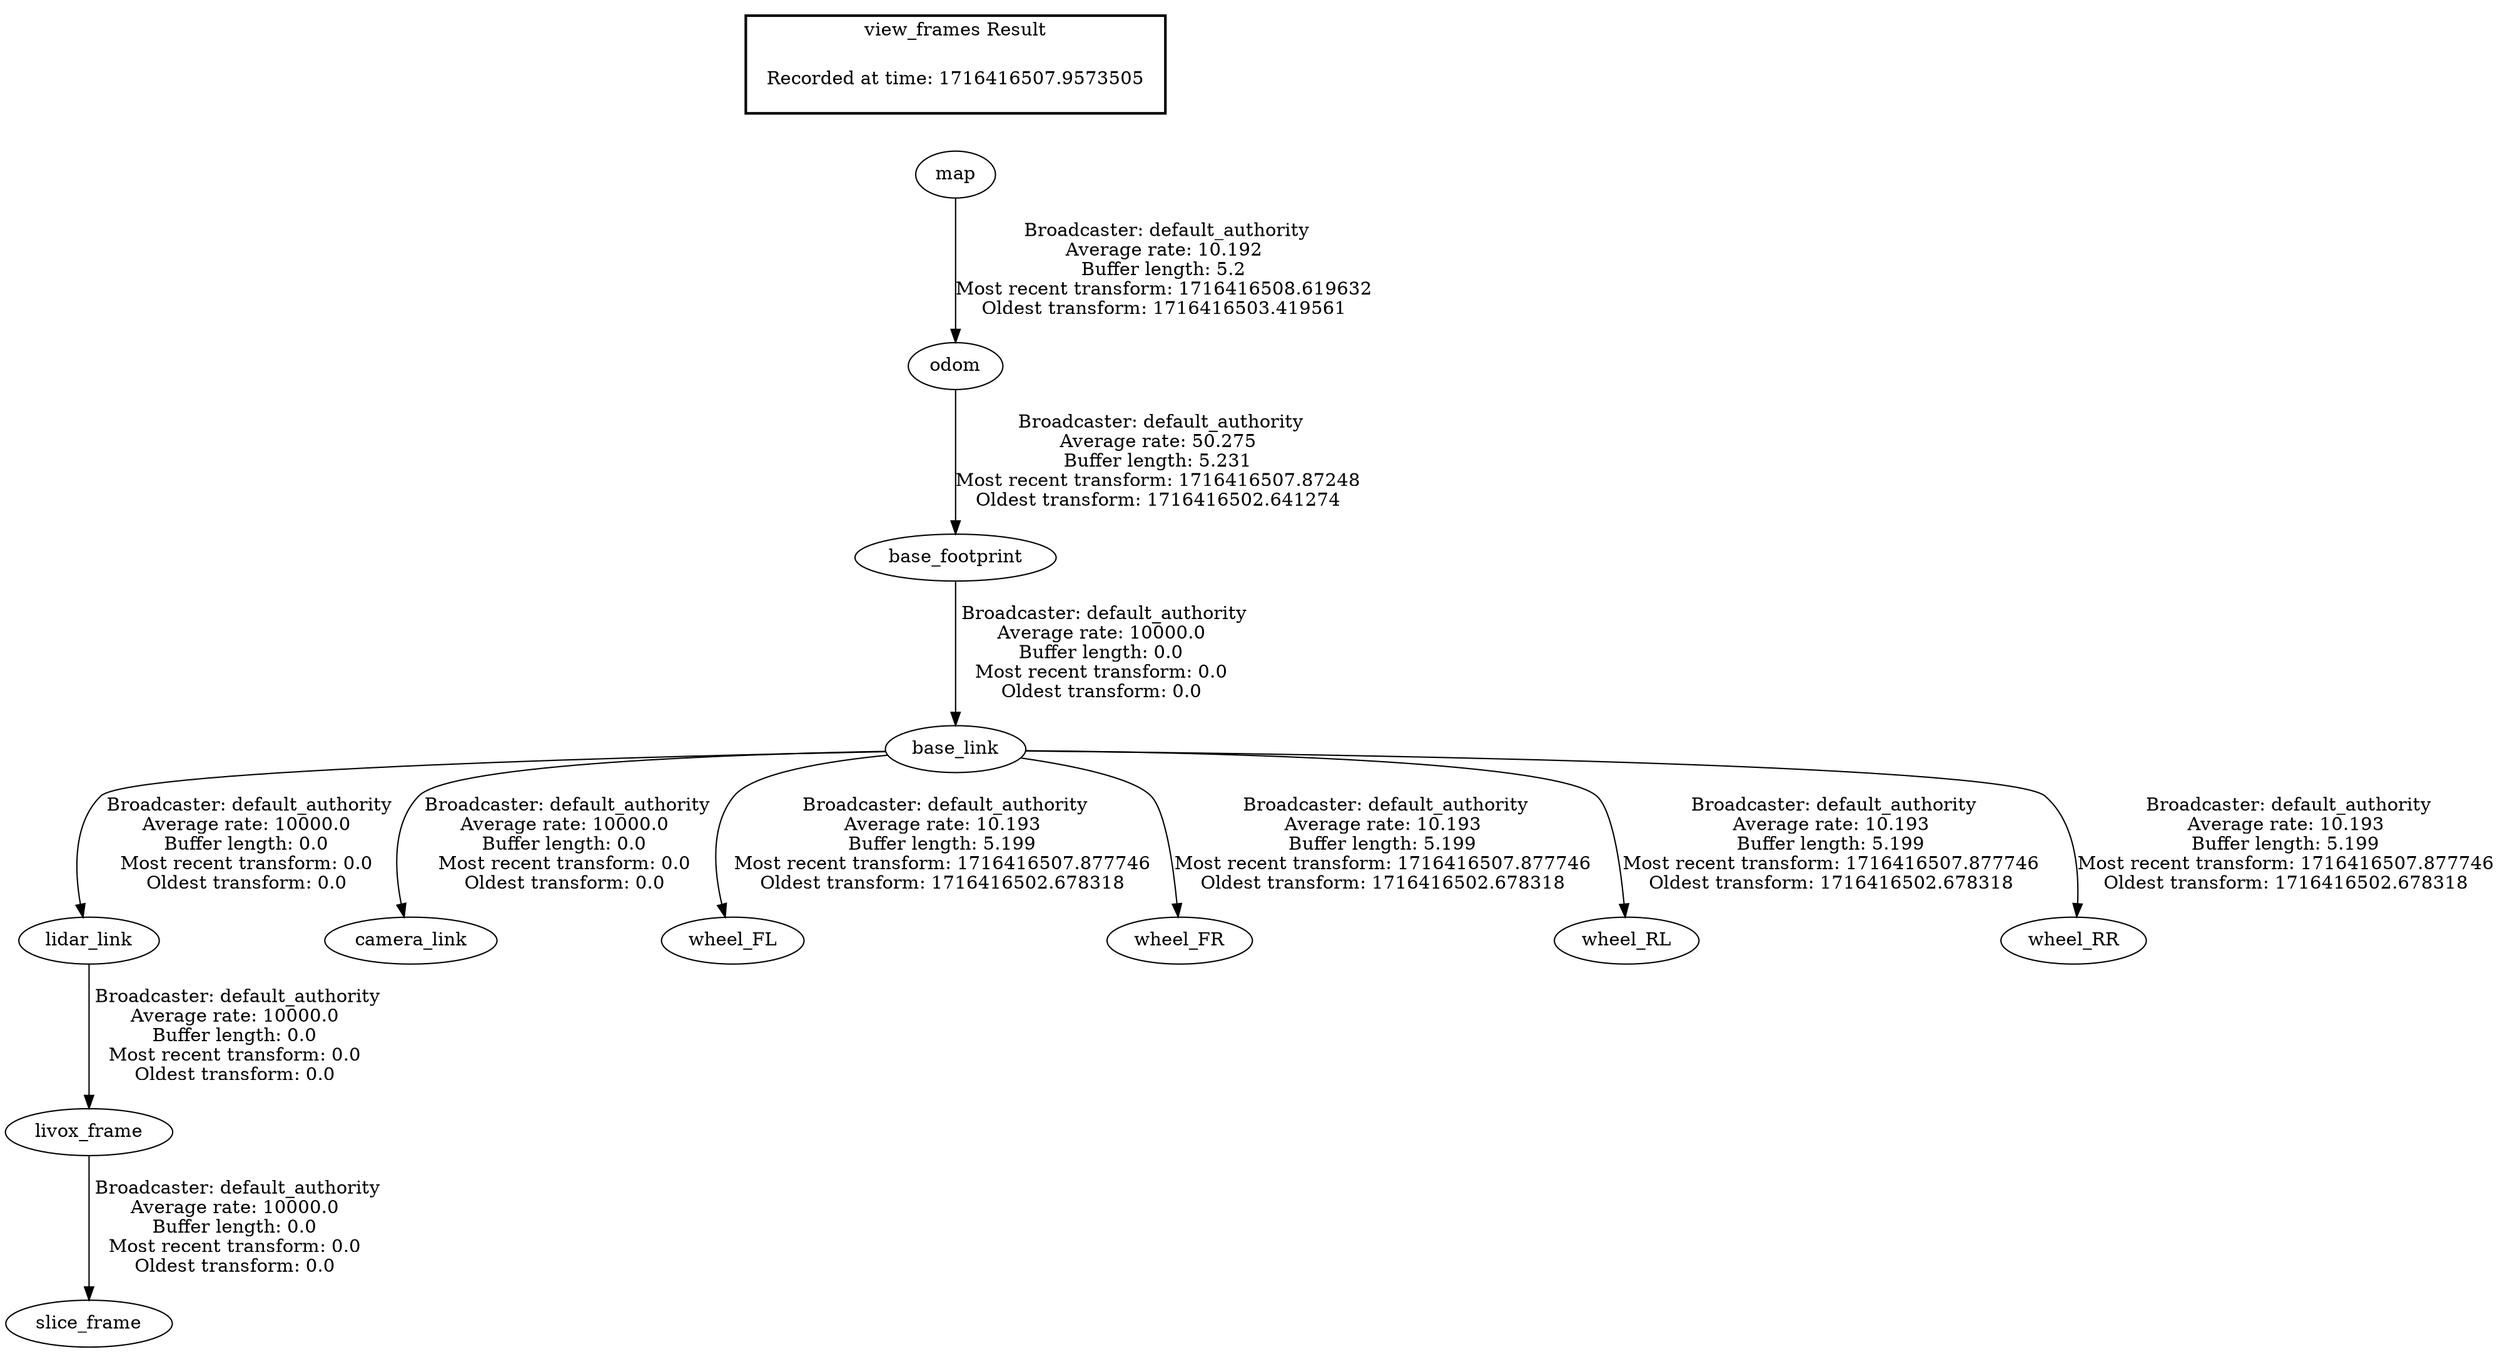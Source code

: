 digraph G {
"odom" -> "base_footprint"[label=" Broadcaster: default_authority\nAverage rate: 50.275\nBuffer length: 5.231\nMost recent transform: 1716416507.87248\nOldest transform: 1716416502.641274\n"];
"map" -> "odom"[label=" Broadcaster: default_authority\nAverage rate: 10.192\nBuffer length: 5.2\nMost recent transform: 1716416508.619632\nOldest transform: 1716416503.419561\n"];
"lidar_link" -> "livox_frame"[label=" Broadcaster: default_authority\nAverage rate: 10000.0\nBuffer length: 0.0\nMost recent transform: 0.0\nOldest transform: 0.0\n"];
"base_link" -> "lidar_link"[label=" Broadcaster: default_authority\nAverage rate: 10000.0\nBuffer length: 0.0\nMost recent transform: 0.0\nOldest transform: 0.0\n"];
"livox_frame" -> "slice_frame"[label=" Broadcaster: default_authority\nAverage rate: 10000.0\nBuffer length: 0.0\nMost recent transform: 0.0\nOldest transform: 0.0\n"];
"base_footprint" -> "base_link"[label=" Broadcaster: default_authority\nAverage rate: 10000.0\nBuffer length: 0.0\nMost recent transform: 0.0\nOldest transform: 0.0\n"];
"base_link" -> "camera_link"[label=" Broadcaster: default_authority\nAverage rate: 10000.0\nBuffer length: 0.0\nMost recent transform: 0.0\nOldest transform: 0.0\n"];
"base_link" -> "wheel_FL"[label=" Broadcaster: default_authority\nAverage rate: 10.193\nBuffer length: 5.199\nMost recent transform: 1716416507.877746\nOldest transform: 1716416502.678318\n"];
"base_link" -> "wheel_FR"[label=" Broadcaster: default_authority\nAverage rate: 10.193\nBuffer length: 5.199\nMost recent transform: 1716416507.877746\nOldest transform: 1716416502.678318\n"];
"base_link" -> "wheel_RL"[label=" Broadcaster: default_authority\nAverage rate: 10.193\nBuffer length: 5.199\nMost recent transform: 1716416507.877746\nOldest transform: 1716416502.678318\n"];
"base_link" -> "wheel_RR"[label=" Broadcaster: default_authority\nAverage rate: 10.193\nBuffer length: 5.199\nMost recent transform: 1716416507.877746\nOldest transform: 1716416502.678318\n"];
edge [style=invis];
 subgraph cluster_legend { style=bold; color=black; label ="view_frames Result";
"Recorded at time: 1716416507.9573505"[ shape=plaintext ] ;
}->"map";
}